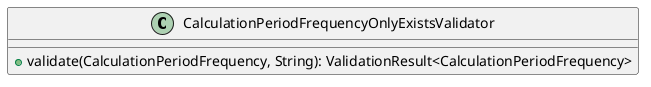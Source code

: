 @startuml

    class CalculationPeriodFrequencyOnlyExistsValidator [[CalculationPeriodFrequencyOnlyExistsValidator.html]] {
        +validate(CalculationPeriodFrequency, String): ValidationResult<CalculationPeriodFrequency>
    }

@enduml
